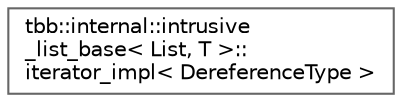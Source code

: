 digraph "类继承关系图"
{
 // LATEX_PDF_SIZE
  bgcolor="transparent";
  edge [fontname=Helvetica,fontsize=10,labelfontname=Helvetica,labelfontsize=10];
  node [fontname=Helvetica,fontsize=10,shape=box,height=0.2,width=0.4];
  rankdir="LR";
  Node0 [id="Node000000",label="tbb::internal::intrusive\l_list_base\< List, T \>::\literator_impl\< DereferenceType \>",height=0.2,width=0.4,color="grey40", fillcolor="white", style="filled",URL="$classtbb_1_1internal_1_1intrusive__list__base_1_1iterator__impl.html",tooltip=" "];
}
